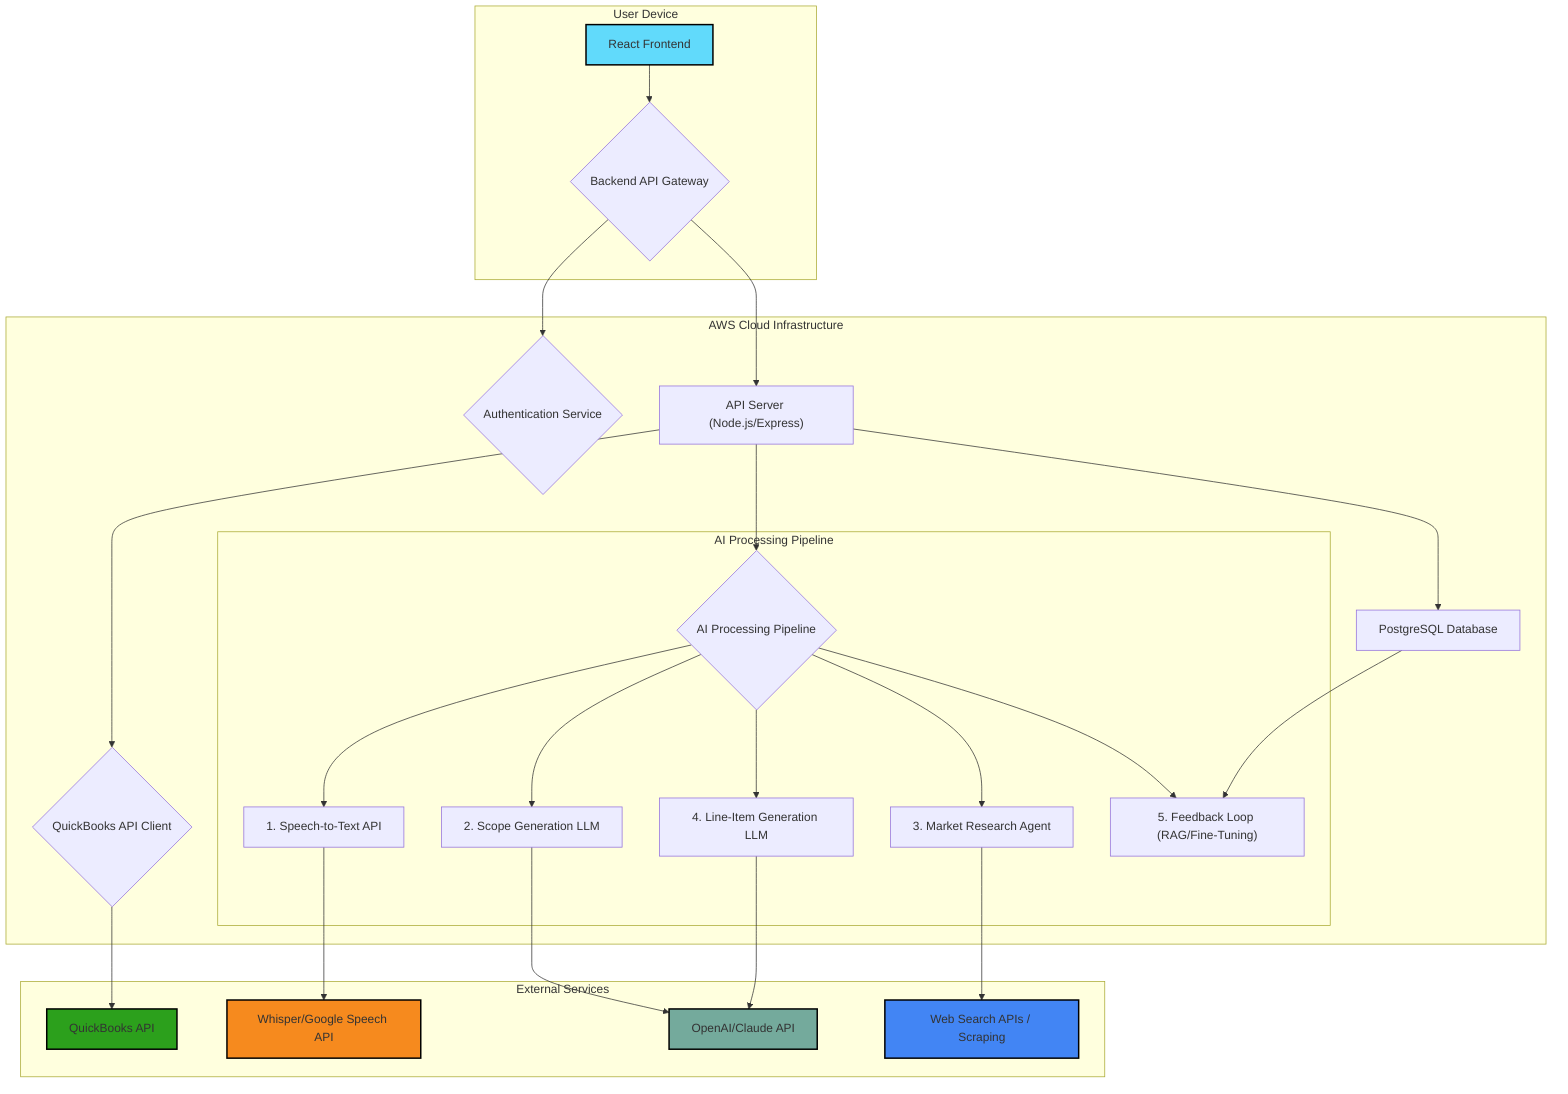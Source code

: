 graph TD
    subgraph User Device
        A[React Frontend] --> B{Backend API Gateway}
    end

    subgraph AWS Cloud Infrastructure
        B --> C{Authentication Service}
        B --> D["API Server (Node.js/Express)"]
        
        D --> E[PostgreSQL Database]
        D --> F{AI Processing Pipeline}
        D --> G{QuickBooks API Client}

        subgraph AI Processing Pipeline
            F --> F1["1. Speech-to-Text API"]
            F --> F2["2. Scope Generation LLM"]
            F --> F3["3. Market Research Agent"]
            F --> F4["4. Line-Item Generation LLM"]
            F --> F5["5. Feedback Loop (RAG/Fine-Tuning)"]
        end

        E --> F5
    end

    subgraph External Services
        G --> H[QuickBooks API]
        F1 --> I[Whisper/Google Speech API]
        F2 --> J[OpenAI/Claude API]
        F3 --> K[Web Search APIs / Scraping]
        F4 --> J
    end

    style A fill:#61DAFB,stroke:#000,stroke-width:2px
    style H fill:#2CA01C,stroke:#000,stroke-width:2px
    style I fill:#F68A1E,stroke:#000,stroke-width:2px
    style J fill:#74AA9C,stroke:#000,stroke-width:2px
    style K fill:#4285F4,stroke:#000,stroke-width:2px
